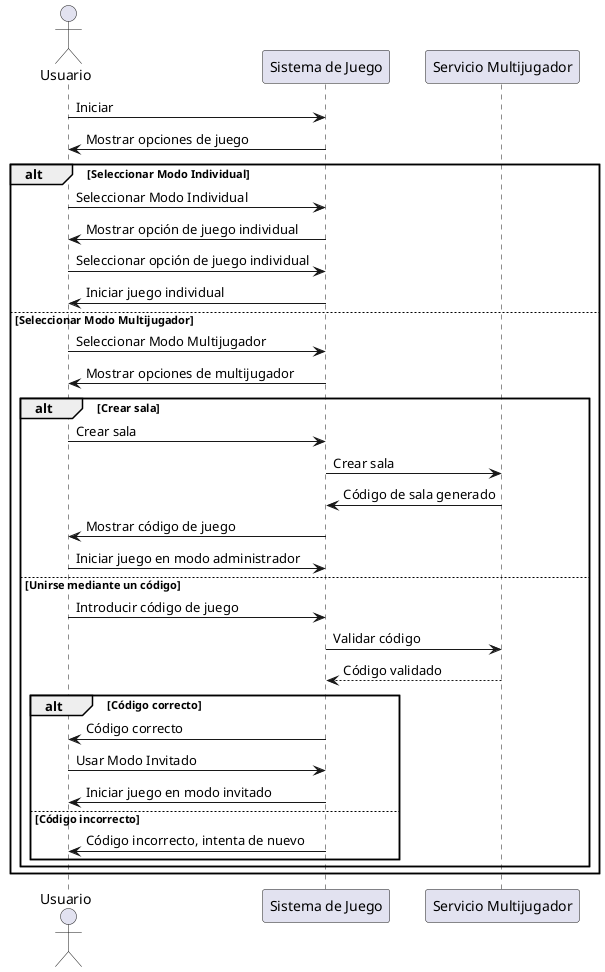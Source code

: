 @startuml opcJugador
actor Usuario
participant "Sistema de Juego" as GameSystem
participant "Servicio Multijugador" as MultiplayerService

Usuario -> GameSystem: Iniciar
GameSystem -> Usuario: Mostrar opciones de juego

alt Seleccionar Modo Individual
    Usuario -> GameSystem: Seleccionar Modo Individual
    GameSystem -> Usuario: Mostrar opción de juego individual
    Usuario -> GameSystem: Seleccionar opción de juego individual
    GameSystem -> Usuario: Iniciar juego individual
else Seleccionar Modo Multijugador
    Usuario -> GameSystem: Seleccionar Modo Multijugador
    GameSystem -> Usuario: Mostrar opciones de multijugador
    
    alt Crear sala
        Usuario -> GameSystem: Crear sala
        GameSystem -> MultiplayerService: Crear sala
        MultiplayerService -> GameSystem: Código de sala generado
        GameSystem -> Usuario: Mostrar código de juego
        Usuario -> GameSystem: Iniciar juego en modo administrador
    else Unirse mediante un código
        Usuario -> GameSystem: Introducir código de juego
        GameSystem -> MultiplayerService: Validar código
        MultiplayerService --> GameSystem: Código validado
        alt Código correcto
            GameSystem -> Usuario: Código correcto
            Usuario -> GameSystem: Usar Modo Invitado
            GameSystem -> Usuario: Iniciar juego en modo invitado
        else Código incorrecto
            GameSystem -> Usuario: Código incorrecto, intenta de nuevo
        end
    end
end
@enduml
